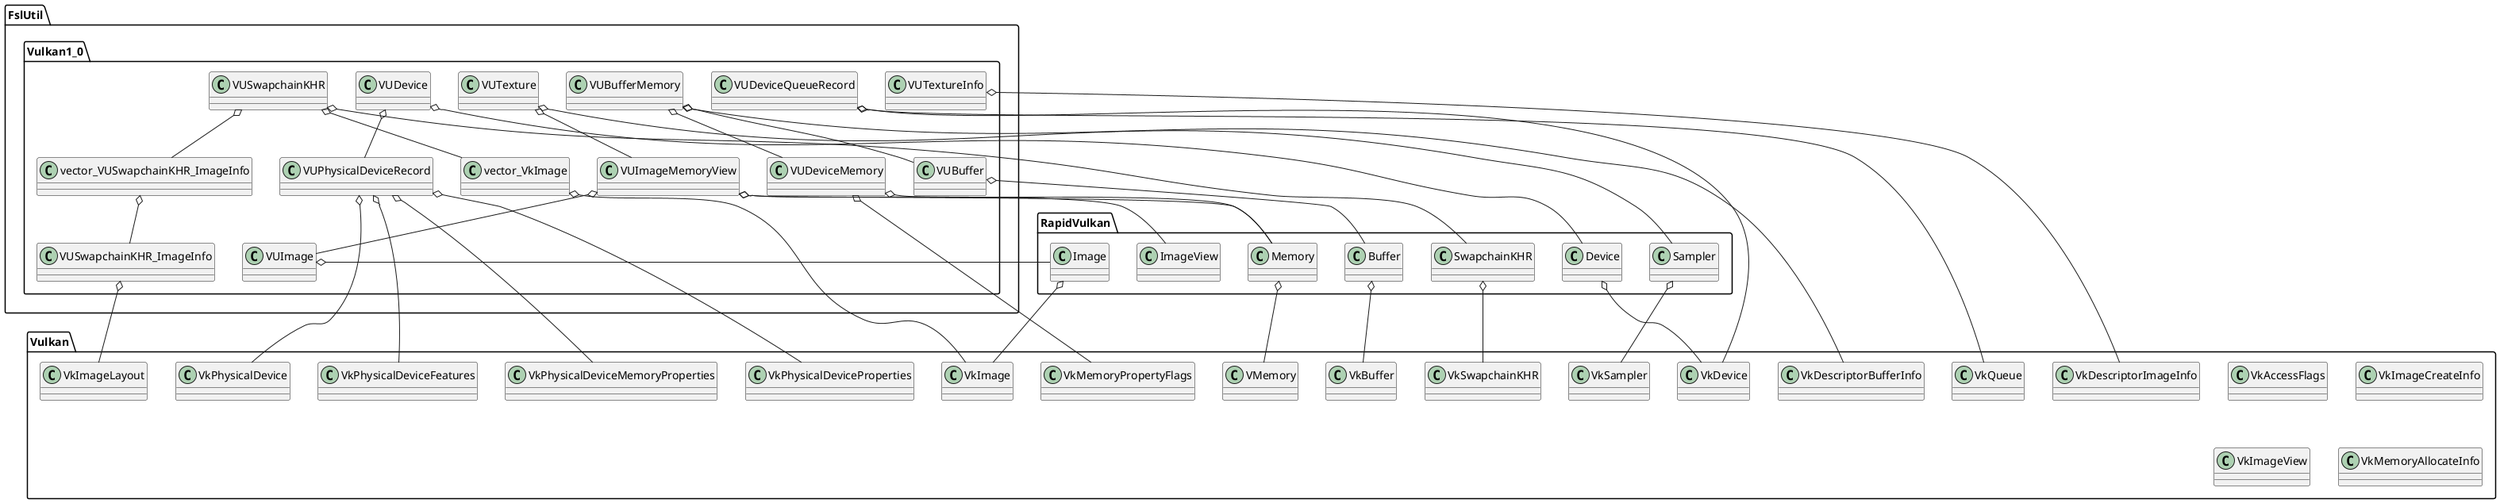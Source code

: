 @startuml ServiceFramework Class Diagram
'!pragma ratio 0.66
'left to right direction
scale 1

namespace Vulkan {
    class VkAccessFlags
    class VkDevice
    'class VkDeviceSize
    class VkDescriptorBufferInfo
    class VkDescriptorImageInfo
    class VkImage
    class VkImageCreateInfo
    class VkImageLayout
    class VkImageView
    class VkMemoryPropertyFlags
    class VkMemoryAllocateInfo
    class VkPhysicalDevice
    class VkPhysicalDeviceFeatures
    class VkPhysicalDeviceMemoryProperties
    class VkPhysicalDeviceProperties
    class VkQueue
}

namespace RapidVulkan {
    class Buffer
    class Device
    class Memory
    class Image
    class Sampler
    class SwapchainKHR

    Buffer o-- Vulkan.VkBuffer
    Device o-- Vulkan.VkDevice
    Memory o-- Vulkan.VMemory
    Image o-- Vulkan.VkImage
    Sampler o-- Vulkan.VkSampler
    SwapchainKHR o-- Vulkan.VkSwapchainKHR
}

namespace FslUtil.Vulkan1_0 {
    class VUBuffer
    class VUBufferMemory
    class VUDevice
    class VUDeviceMemory
    class VUDeviceQueueRecord
    class VUImage
    class VUImageMemoryView
    class VUPhysicalDeviceRecord
    class VUSwapchainKHR
    class VUSwapchainKHR_ImageInfo
    class VUTexture
    class VUTextureInfo
    class vector_VkImage
    class vector_VUSwapchainKHR_ImageInfo

    VUBuffer o-- RapidVulkan.Buffer
    VUDeviceMemory o-- RapidVulkan.Memory
    VUDeviceMemory o-- Vulkan.VkMemoryPropertyFlags

    VUBufferMemory o-- VUBuffer
    VUBufferMemory o-- VUDeviceMemory
    VUBufferMemory o-- Vulkan.VkDescriptorBufferInfo
    'VUBuffer o-- Vulkan.VkDeviceSize

    VUDevice o-- VUPhysicalDeviceRecord
    VUDevice o-- RapidVulkan.Device

    VUDeviceQueueRecord o-- Vulkan.VkDevice
    VUDeviceQueueRecord o-- Vulkan.VkQueue

    VUImage o-- RapidVulkan.Image

    VUImageMemoryView o-- VUImage
    VUImageMemoryView o-- RapidVulkan.Memory
    VUImageMemoryView o-- RapidVulkan.ImageView

    VUPhysicalDeviceRecord o-- Vulkan.VkPhysicalDevice
    VUPhysicalDeviceRecord o-- Vulkan.VkPhysicalDeviceFeatures
    VUPhysicalDeviceRecord o-- Vulkan.VkPhysicalDeviceProperties
    VUPhysicalDeviceRecord o-- Vulkan.VkPhysicalDeviceMemoryProperties


    VUSwapchainKHR o-- RapidVulkan.SwapchainKHR
    VUSwapchainKHR o-- vector_VkImage
    VUSwapchainKHR o-- vector_VUSwapchainKHR_ImageInfo

    VUSwapchainKHR_ImageInfo o-- Vulkan.VkImageLayout

    VUTexture o-- VUImageMemoryView
    VUTexture o-- RapidVulkan.Sampler

    VUTextureInfo o-- Vulkan.VkDescriptorImageInfo

    vector_VkImage o-- Vulkan.VkImage
    vector_VUSwapchainKHR_ImageInfo o-- VUSwapchainKHR_ImageInfo
}



@enduml